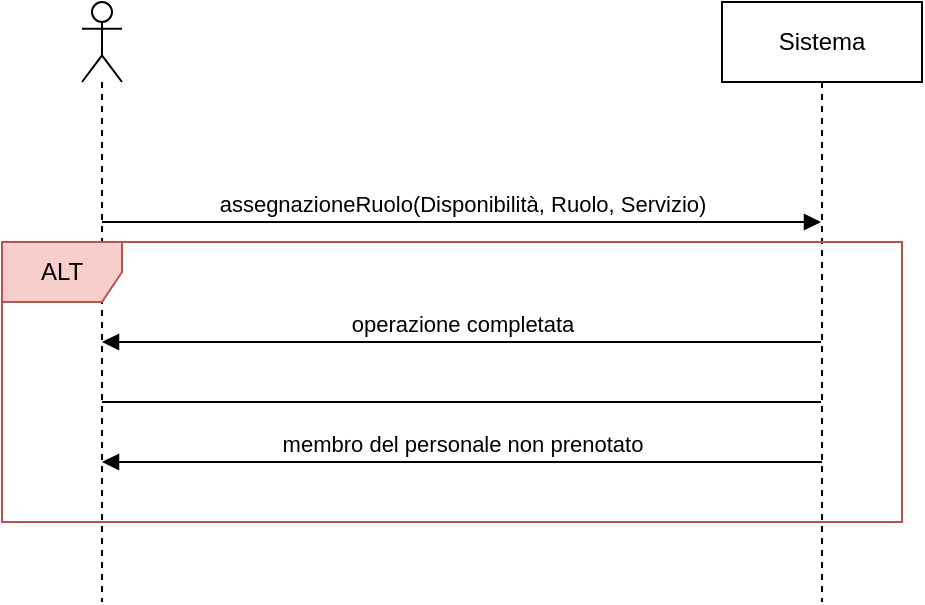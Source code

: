 <mxfile version="21.3.5" type="device">
  <diagram name="Page-1" id="C9pzCndqXw9tzlgMs6Lu">
    <mxGraphModel dx="954" dy="547" grid="1" gridSize="10" guides="1" tooltips="1" connect="1" arrows="1" fold="1" page="1" pageScale="1" pageWidth="827" pageHeight="1169" math="0" shadow="0">
      <root>
        <mxCell id="0" />
        <mxCell id="1" parent="0" />
        <mxCell id="JGHvN4DTKtbSaEVO_j0C-1" value="" style="shape=umlLifeline;perimeter=lifelinePerimeter;whiteSpace=wrap;html=1;container=1;dropTarget=0;collapsible=0;recursiveResize=0;outlineConnect=0;portConstraint=eastwest;newEdgeStyle={&quot;edgeStyle&quot;:&quot;elbowEdgeStyle&quot;,&quot;elbow&quot;:&quot;vertical&quot;,&quot;curved&quot;:0,&quot;rounded&quot;:0};participant=umlActor;" vertex="1" parent="1">
          <mxGeometry x="150" y="110" width="20" height="300" as="geometry" />
        </mxCell>
        <mxCell id="JGHvN4DTKtbSaEVO_j0C-2" value="Sistema" style="shape=umlLifeline;perimeter=lifelinePerimeter;whiteSpace=wrap;html=1;container=1;dropTarget=0;collapsible=0;recursiveResize=0;outlineConnect=0;portConstraint=eastwest;newEdgeStyle={&quot;edgeStyle&quot;:&quot;elbowEdgeStyle&quot;,&quot;elbow&quot;:&quot;vertical&quot;,&quot;curved&quot;:0,&quot;rounded&quot;:0};" vertex="1" parent="1">
          <mxGeometry x="470" y="110" width="100" height="300" as="geometry" />
        </mxCell>
        <mxCell id="JGHvN4DTKtbSaEVO_j0C-3" value="ALT" style="shape=umlFrame;whiteSpace=wrap;html=1;pointerEvents=0;fillColor=#f8cecc;strokeColor=#b85450;" vertex="1" parent="1">
          <mxGeometry x="110" y="230" width="450" height="140" as="geometry" />
        </mxCell>
        <mxCell id="JGHvN4DTKtbSaEVO_j0C-5" value="assegnazioneRuolo(Disponibilità, Ruolo, Servizio)" style="html=1;verticalAlign=bottom;endArrow=block;edgeStyle=elbowEdgeStyle;elbow=vertical;curved=0;rounded=0;" edge="1" parent="1" source="JGHvN4DTKtbSaEVO_j0C-1" target="JGHvN4DTKtbSaEVO_j0C-2">
          <mxGeometry width="80" relative="1" as="geometry">
            <mxPoint x="350" y="230" as="sourcePoint" />
            <mxPoint x="430" y="230" as="targetPoint" />
            <Array as="points">
              <mxPoint x="440" y="220" />
              <mxPoint x="260" y="230" />
            </Array>
          </mxGeometry>
        </mxCell>
        <mxCell id="JGHvN4DTKtbSaEVO_j0C-6" value="" style="endArrow=none;endFill=0;endSize=12;html=1;rounded=0;" edge="1" parent="1" source="JGHvN4DTKtbSaEVO_j0C-1" target="JGHvN4DTKtbSaEVO_j0C-2">
          <mxGeometry width="160" relative="1" as="geometry">
            <mxPoint x="160" y="280" as="sourcePoint" />
            <mxPoint x="320" y="280" as="targetPoint" />
            <Array as="points">
              <mxPoint x="380" y="310" />
            </Array>
          </mxGeometry>
        </mxCell>
        <mxCell id="JGHvN4DTKtbSaEVO_j0C-8" value="operazione completata" style="html=1;verticalAlign=bottom;endArrow=block;edgeStyle=elbowEdgeStyle;elbow=vertical;curved=0;rounded=0;" edge="1" parent="1" source="JGHvN4DTKtbSaEVO_j0C-2" target="JGHvN4DTKtbSaEVO_j0C-1">
          <mxGeometry width="80" relative="1" as="geometry">
            <mxPoint x="390" y="230" as="sourcePoint" />
            <mxPoint x="310" y="230" as="targetPoint" />
            <Array as="points">
              <mxPoint x="290" y="280" />
            </Array>
          </mxGeometry>
        </mxCell>
        <mxCell id="JGHvN4DTKtbSaEVO_j0C-9" value="membro del personale non prenotato" style="html=1;verticalAlign=bottom;endArrow=block;edgeStyle=elbowEdgeStyle;elbow=vertical;curved=0;rounded=0;" edge="1" parent="1">
          <mxGeometry width="80" relative="1" as="geometry">
            <mxPoint x="520" y="340" as="sourcePoint" />
            <mxPoint x="160" y="340" as="targetPoint" />
            <Array as="points">
              <mxPoint x="290" y="340" />
            </Array>
          </mxGeometry>
        </mxCell>
      </root>
    </mxGraphModel>
  </diagram>
</mxfile>
